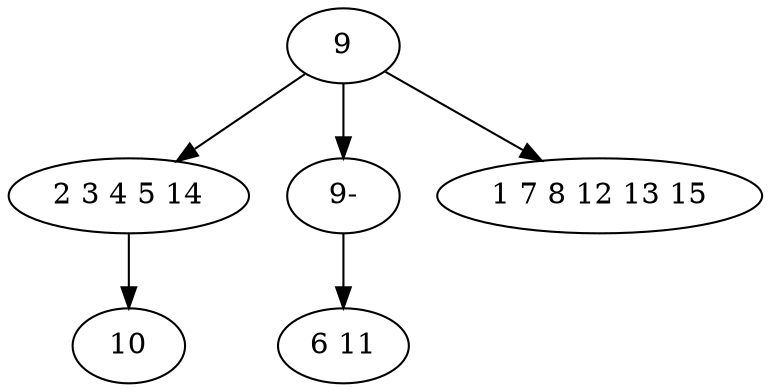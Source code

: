 digraph true_tree {
	"0" -> "1"
	"0" -> "5"
	"0" -> "3"
	"1" -> "4"
	"5" -> "2"
	"0" [label="9"];
	"1" [label="2 3 4 5 14"];
	"2" [label="6 11"];
	"3" [label="1 7 8 12 13 15"];
	"4" [label="10"];
	"5" [label="9-"];
}
